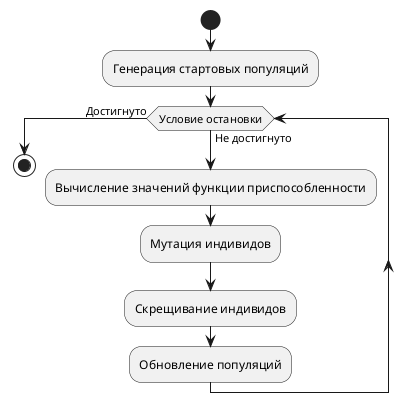 @startuml
start

:Генерация стартовых популяций;

while (Условие остановки) is (Не достигнуто)
  :Вычисление значений функции приспособленности;

  :Мутация индивидов;

  :Скрещивание индивидов;

  :Обновление популяций;
end while (Достигнуто)
stop

@enduml